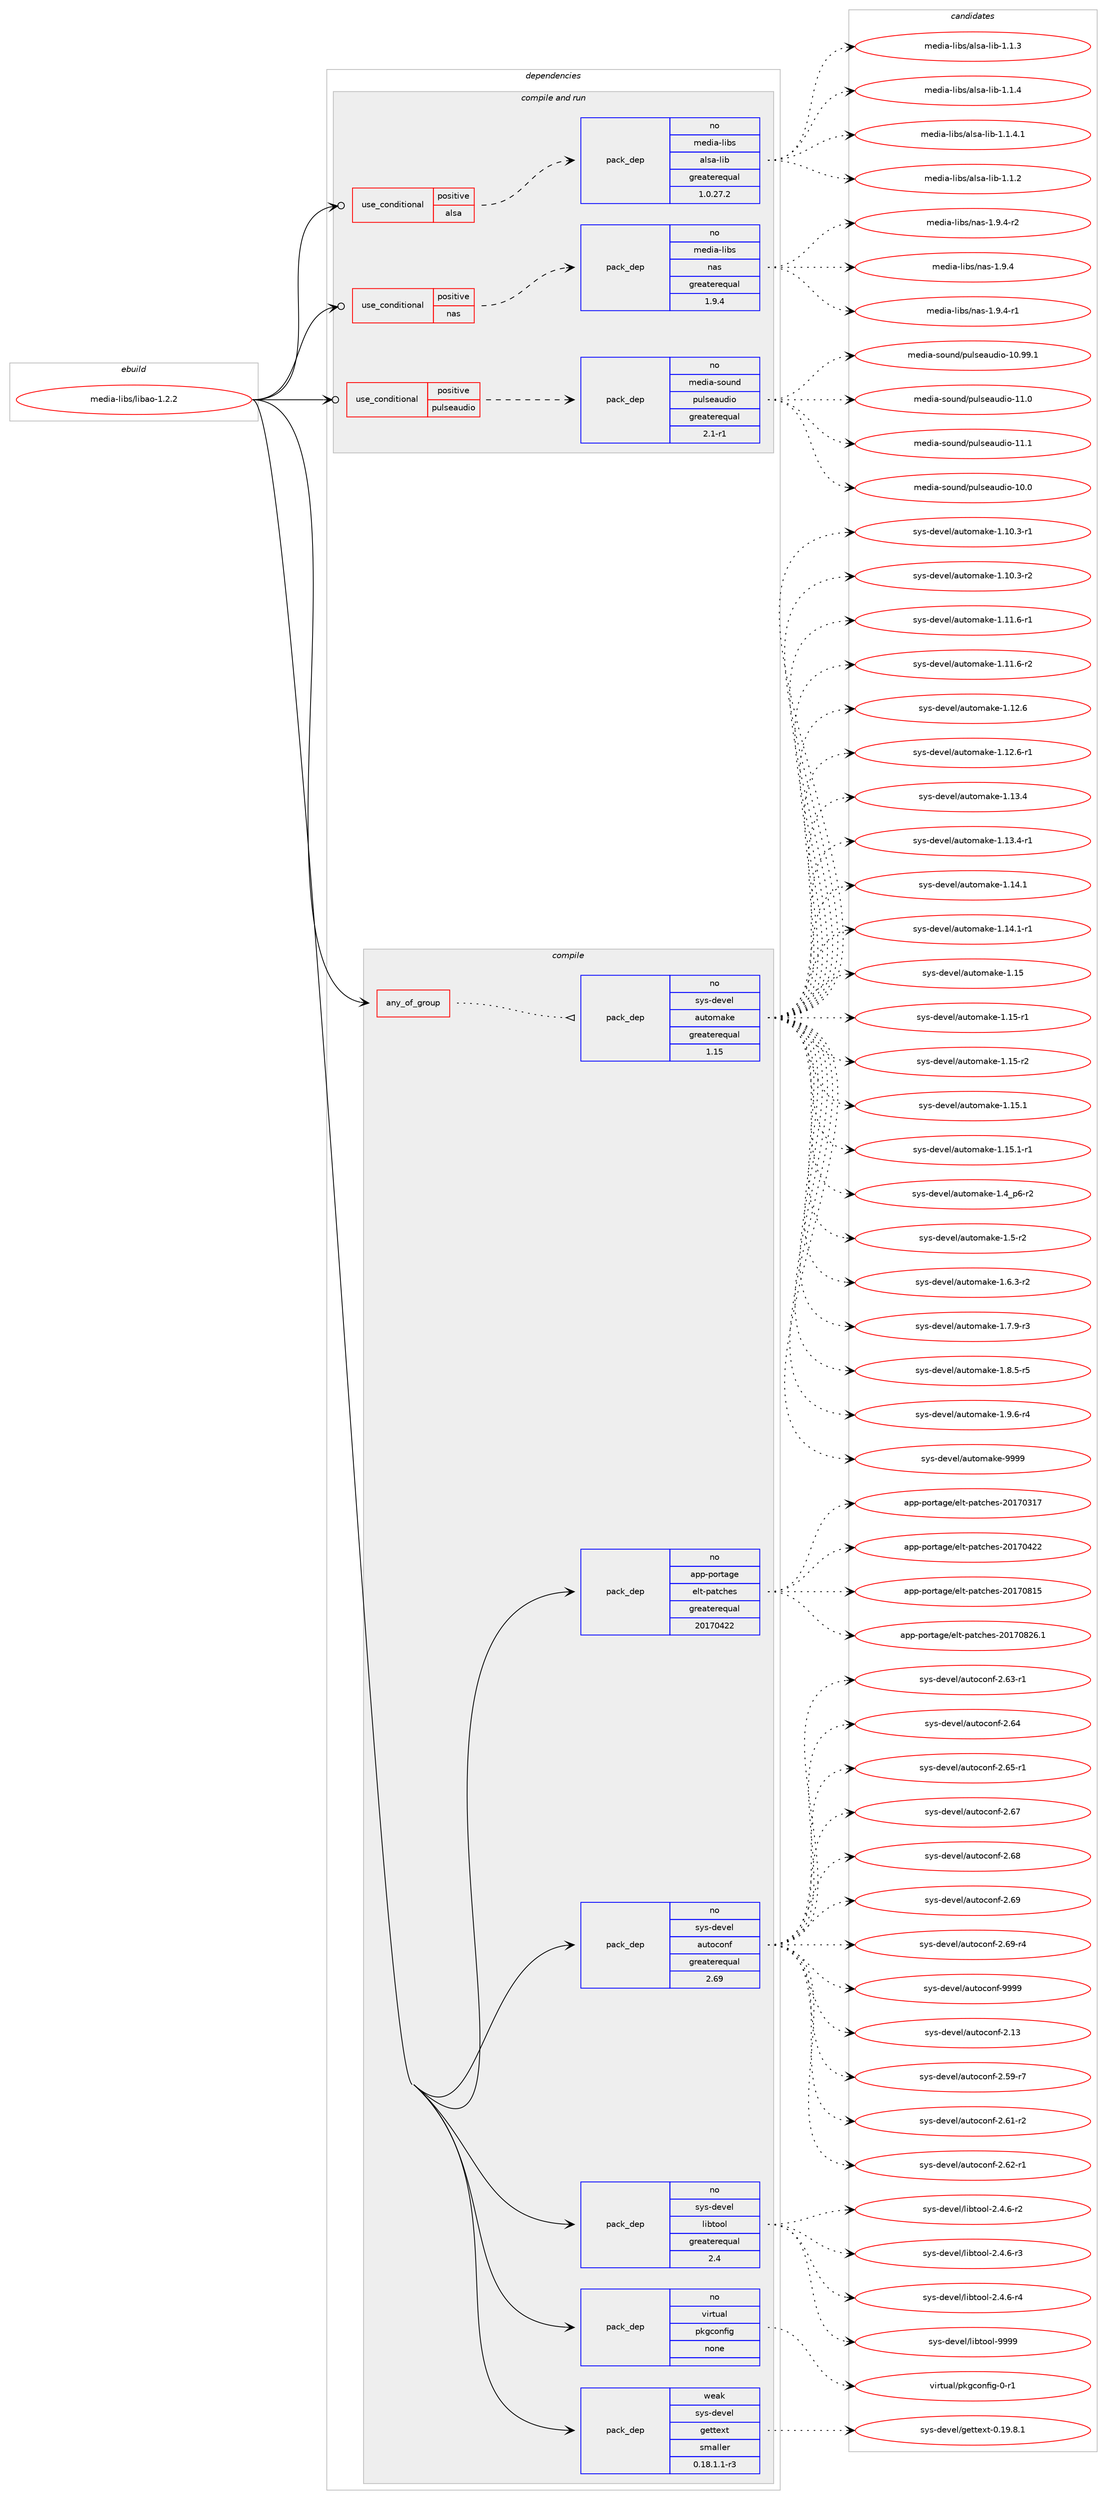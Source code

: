 digraph prolog {

# *************
# Graph options
# *************

newrank=true;
concentrate=true;
compound=true;
graph [rankdir=LR,fontname=Helvetica,fontsize=10,ranksep=1.5];#, ranksep=2.5, nodesep=0.2];
edge  [arrowhead=vee];
node  [fontname=Helvetica,fontsize=10];

# **********
# The ebuild
# **********

subgraph cluster_leftcol {
color=gray;
rank=same;
label=<<i>ebuild</i>>;
id [label="media-libs/libao-1.2.2", color=red, width=4, href="../media-libs/libao-1.2.2.svg"];
}

# ****************
# The dependencies
# ****************

subgraph cluster_midcol {
color=gray;
label=<<i>dependencies</i>>;
subgraph cluster_compile {
fillcolor="#eeeeee";
style=filled;
label=<<i>compile</i>>;
subgraph any5459 {
dependency362567 [label=<<TABLE BORDER="0" CELLBORDER="1" CELLSPACING="0" CELLPADDING="4"><TR><TD CELLPADDING="10">any_of_group</TD></TR></TABLE>>, shape=none, color=red];subgraph pack267508 {
dependency362568 [label=<<TABLE BORDER="0" CELLBORDER="1" CELLSPACING="0" CELLPADDING="4" WIDTH="220"><TR><TD ROWSPAN="6" CELLPADDING="30">pack_dep</TD></TR><TR><TD WIDTH="110">no</TD></TR><TR><TD>sys-devel</TD></TR><TR><TD>automake</TD></TR><TR><TD>greaterequal</TD></TR><TR><TD>1.15</TD></TR></TABLE>>, shape=none, color=blue];
}
dependency362567:e -> dependency362568:w [weight=20,style="dotted",arrowhead="oinv"];
}
id:e -> dependency362567:w [weight=20,style="solid",arrowhead="vee"];
subgraph pack267509 {
dependency362569 [label=<<TABLE BORDER="0" CELLBORDER="1" CELLSPACING="0" CELLPADDING="4" WIDTH="220"><TR><TD ROWSPAN="6" CELLPADDING="30">pack_dep</TD></TR><TR><TD WIDTH="110">no</TD></TR><TR><TD>app-portage</TD></TR><TR><TD>elt-patches</TD></TR><TR><TD>greaterequal</TD></TR><TR><TD>20170422</TD></TR></TABLE>>, shape=none, color=blue];
}
id:e -> dependency362569:w [weight=20,style="solid",arrowhead="vee"];
subgraph pack267510 {
dependency362570 [label=<<TABLE BORDER="0" CELLBORDER="1" CELLSPACING="0" CELLPADDING="4" WIDTH="220"><TR><TD ROWSPAN="6" CELLPADDING="30">pack_dep</TD></TR><TR><TD WIDTH="110">no</TD></TR><TR><TD>sys-devel</TD></TR><TR><TD>autoconf</TD></TR><TR><TD>greaterequal</TD></TR><TR><TD>2.69</TD></TR></TABLE>>, shape=none, color=blue];
}
id:e -> dependency362570:w [weight=20,style="solid",arrowhead="vee"];
subgraph pack267511 {
dependency362571 [label=<<TABLE BORDER="0" CELLBORDER="1" CELLSPACING="0" CELLPADDING="4" WIDTH="220"><TR><TD ROWSPAN="6" CELLPADDING="30">pack_dep</TD></TR><TR><TD WIDTH="110">no</TD></TR><TR><TD>sys-devel</TD></TR><TR><TD>libtool</TD></TR><TR><TD>greaterequal</TD></TR><TR><TD>2.4</TD></TR></TABLE>>, shape=none, color=blue];
}
id:e -> dependency362571:w [weight=20,style="solid",arrowhead="vee"];
subgraph pack267512 {
dependency362572 [label=<<TABLE BORDER="0" CELLBORDER="1" CELLSPACING="0" CELLPADDING="4" WIDTH="220"><TR><TD ROWSPAN="6" CELLPADDING="30">pack_dep</TD></TR><TR><TD WIDTH="110">no</TD></TR><TR><TD>virtual</TD></TR><TR><TD>pkgconfig</TD></TR><TR><TD>none</TD></TR><TR><TD></TD></TR></TABLE>>, shape=none, color=blue];
}
id:e -> dependency362572:w [weight=20,style="solid",arrowhead="vee"];
subgraph pack267513 {
dependency362573 [label=<<TABLE BORDER="0" CELLBORDER="1" CELLSPACING="0" CELLPADDING="4" WIDTH="220"><TR><TD ROWSPAN="6" CELLPADDING="30">pack_dep</TD></TR><TR><TD WIDTH="110">weak</TD></TR><TR><TD>sys-devel</TD></TR><TR><TD>gettext</TD></TR><TR><TD>smaller</TD></TR><TR><TD>0.18.1.1-r3</TD></TR></TABLE>>, shape=none, color=blue];
}
id:e -> dependency362573:w [weight=20,style="solid",arrowhead="vee"];
}
subgraph cluster_compileandrun {
fillcolor="#eeeeee";
style=filled;
label=<<i>compile and run</i>>;
subgraph cond89462 {
dependency362574 [label=<<TABLE BORDER="0" CELLBORDER="1" CELLSPACING="0" CELLPADDING="4"><TR><TD ROWSPAN="3" CELLPADDING="10">use_conditional</TD></TR><TR><TD>positive</TD></TR><TR><TD>alsa</TD></TR></TABLE>>, shape=none, color=red];
subgraph pack267514 {
dependency362575 [label=<<TABLE BORDER="0" CELLBORDER="1" CELLSPACING="0" CELLPADDING="4" WIDTH="220"><TR><TD ROWSPAN="6" CELLPADDING="30">pack_dep</TD></TR><TR><TD WIDTH="110">no</TD></TR><TR><TD>media-libs</TD></TR><TR><TD>alsa-lib</TD></TR><TR><TD>greaterequal</TD></TR><TR><TD>1.0.27.2</TD></TR></TABLE>>, shape=none, color=blue];
}
dependency362574:e -> dependency362575:w [weight=20,style="dashed",arrowhead="vee"];
}
id:e -> dependency362574:w [weight=20,style="solid",arrowhead="odotvee"];
subgraph cond89463 {
dependency362576 [label=<<TABLE BORDER="0" CELLBORDER="1" CELLSPACING="0" CELLPADDING="4"><TR><TD ROWSPAN="3" CELLPADDING="10">use_conditional</TD></TR><TR><TD>positive</TD></TR><TR><TD>nas</TD></TR></TABLE>>, shape=none, color=red];
subgraph pack267515 {
dependency362577 [label=<<TABLE BORDER="0" CELLBORDER="1" CELLSPACING="0" CELLPADDING="4" WIDTH="220"><TR><TD ROWSPAN="6" CELLPADDING="30">pack_dep</TD></TR><TR><TD WIDTH="110">no</TD></TR><TR><TD>media-libs</TD></TR><TR><TD>nas</TD></TR><TR><TD>greaterequal</TD></TR><TR><TD>1.9.4</TD></TR></TABLE>>, shape=none, color=blue];
}
dependency362576:e -> dependency362577:w [weight=20,style="dashed",arrowhead="vee"];
}
id:e -> dependency362576:w [weight=20,style="solid",arrowhead="odotvee"];
subgraph cond89464 {
dependency362578 [label=<<TABLE BORDER="0" CELLBORDER="1" CELLSPACING="0" CELLPADDING="4"><TR><TD ROWSPAN="3" CELLPADDING="10">use_conditional</TD></TR><TR><TD>positive</TD></TR><TR><TD>pulseaudio</TD></TR></TABLE>>, shape=none, color=red];
subgraph pack267516 {
dependency362579 [label=<<TABLE BORDER="0" CELLBORDER="1" CELLSPACING="0" CELLPADDING="4" WIDTH="220"><TR><TD ROWSPAN="6" CELLPADDING="30">pack_dep</TD></TR><TR><TD WIDTH="110">no</TD></TR><TR><TD>media-sound</TD></TR><TR><TD>pulseaudio</TD></TR><TR><TD>greaterequal</TD></TR><TR><TD>2.1-r1</TD></TR></TABLE>>, shape=none, color=blue];
}
dependency362578:e -> dependency362579:w [weight=20,style="dashed",arrowhead="vee"];
}
id:e -> dependency362578:w [weight=20,style="solid",arrowhead="odotvee"];
}
subgraph cluster_run {
fillcolor="#eeeeee";
style=filled;
label=<<i>run</i>>;
}
}

# **************
# The candidates
# **************

subgraph cluster_choices {
rank=same;
color=gray;
label=<<i>candidates</i>>;

subgraph choice267508 {
color=black;
nodesep=1;
choice11512111545100101118101108479711711611110997107101454946494846514511449 [label="sys-devel/automake-1.10.3-r1", color=red, width=4,href="../sys-devel/automake-1.10.3-r1.svg"];
choice11512111545100101118101108479711711611110997107101454946494846514511450 [label="sys-devel/automake-1.10.3-r2", color=red, width=4,href="../sys-devel/automake-1.10.3-r2.svg"];
choice11512111545100101118101108479711711611110997107101454946494946544511449 [label="sys-devel/automake-1.11.6-r1", color=red, width=4,href="../sys-devel/automake-1.11.6-r1.svg"];
choice11512111545100101118101108479711711611110997107101454946494946544511450 [label="sys-devel/automake-1.11.6-r2", color=red, width=4,href="../sys-devel/automake-1.11.6-r2.svg"];
choice1151211154510010111810110847971171161111099710710145494649504654 [label="sys-devel/automake-1.12.6", color=red, width=4,href="../sys-devel/automake-1.12.6.svg"];
choice11512111545100101118101108479711711611110997107101454946495046544511449 [label="sys-devel/automake-1.12.6-r1", color=red, width=4,href="../sys-devel/automake-1.12.6-r1.svg"];
choice1151211154510010111810110847971171161111099710710145494649514652 [label="sys-devel/automake-1.13.4", color=red, width=4,href="../sys-devel/automake-1.13.4.svg"];
choice11512111545100101118101108479711711611110997107101454946495146524511449 [label="sys-devel/automake-1.13.4-r1", color=red, width=4,href="../sys-devel/automake-1.13.4-r1.svg"];
choice1151211154510010111810110847971171161111099710710145494649524649 [label="sys-devel/automake-1.14.1", color=red, width=4,href="../sys-devel/automake-1.14.1.svg"];
choice11512111545100101118101108479711711611110997107101454946495246494511449 [label="sys-devel/automake-1.14.1-r1", color=red, width=4,href="../sys-devel/automake-1.14.1-r1.svg"];
choice115121115451001011181011084797117116111109971071014549464953 [label="sys-devel/automake-1.15", color=red, width=4,href="../sys-devel/automake-1.15.svg"];
choice1151211154510010111810110847971171161111099710710145494649534511449 [label="sys-devel/automake-1.15-r1", color=red, width=4,href="../sys-devel/automake-1.15-r1.svg"];
choice1151211154510010111810110847971171161111099710710145494649534511450 [label="sys-devel/automake-1.15-r2", color=red, width=4,href="../sys-devel/automake-1.15-r2.svg"];
choice1151211154510010111810110847971171161111099710710145494649534649 [label="sys-devel/automake-1.15.1", color=red, width=4,href="../sys-devel/automake-1.15.1.svg"];
choice11512111545100101118101108479711711611110997107101454946495346494511449 [label="sys-devel/automake-1.15.1-r1", color=red, width=4,href="../sys-devel/automake-1.15.1-r1.svg"];
choice115121115451001011181011084797117116111109971071014549465295112544511450 [label="sys-devel/automake-1.4_p6-r2", color=red, width=4,href="../sys-devel/automake-1.4_p6-r2.svg"];
choice11512111545100101118101108479711711611110997107101454946534511450 [label="sys-devel/automake-1.5-r2", color=red, width=4,href="../sys-devel/automake-1.5-r2.svg"];
choice115121115451001011181011084797117116111109971071014549465446514511450 [label="sys-devel/automake-1.6.3-r2", color=red, width=4,href="../sys-devel/automake-1.6.3-r2.svg"];
choice115121115451001011181011084797117116111109971071014549465546574511451 [label="sys-devel/automake-1.7.9-r3", color=red, width=4,href="../sys-devel/automake-1.7.9-r3.svg"];
choice115121115451001011181011084797117116111109971071014549465646534511453 [label="sys-devel/automake-1.8.5-r5", color=red, width=4,href="../sys-devel/automake-1.8.5-r5.svg"];
choice115121115451001011181011084797117116111109971071014549465746544511452 [label="sys-devel/automake-1.9.6-r4", color=red, width=4,href="../sys-devel/automake-1.9.6-r4.svg"];
choice115121115451001011181011084797117116111109971071014557575757 [label="sys-devel/automake-9999", color=red, width=4,href="../sys-devel/automake-9999.svg"];
dependency362568:e -> choice11512111545100101118101108479711711611110997107101454946494846514511449:w [style=dotted,weight="100"];
dependency362568:e -> choice11512111545100101118101108479711711611110997107101454946494846514511450:w [style=dotted,weight="100"];
dependency362568:e -> choice11512111545100101118101108479711711611110997107101454946494946544511449:w [style=dotted,weight="100"];
dependency362568:e -> choice11512111545100101118101108479711711611110997107101454946494946544511450:w [style=dotted,weight="100"];
dependency362568:e -> choice1151211154510010111810110847971171161111099710710145494649504654:w [style=dotted,weight="100"];
dependency362568:e -> choice11512111545100101118101108479711711611110997107101454946495046544511449:w [style=dotted,weight="100"];
dependency362568:e -> choice1151211154510010111810110847971171161111099710710145494649514652:w [style=dotted,weight="100"];
dependency362568:e -> choice11512111545100101118101108479711711611110997107101454946495146524511449:w [style=dotted,weight="100"];
dependency362568:e -> choice1151211154510010111810110847971171161111099710710145494649524649:w [style=dotted,weight="100"];
dependency362568:e -> choice11512111545100101118101108479711711611110997107101454946495246494511449:w [style=dotted,weight="100"];
dependency362568:e -> choice115121115451001011181011084797117116111109971071014549464953:w [style=dotted,weight="100"];
dependency362568:e -> choice1151211154510010111810110847971171161111099710710145494649534511449:w [style=dotted,weight="100"];
dependency362568:e -> choice1151211154510010111810110847971171161111099710710145494649534511450:w [style=dotted,weight="100"];
dependency362568:e -> choice1151211154510010111810110847971171161111099710710145494649534649:w [style=dotted,weight="100"];
dependency362568:e -> choice11512111545100101118101108479711711611110997107101454946495346494511449:w [style=dotted,weight="100"];
dependency362568:e -> choice115121115451001011181011084797117116111109971071014549465295112544511450:w [style=dotted,weight="100"];
dependency362568:e -> choice11512111545100101118101108479711711611110997107101454946534511450:w [style=dotted,weight="100"];
dependency362568:e -> choice115121115451001011181011084797117116111109971071014549465446514511450:w [style=dotted,weight="100"];
dependency362568:e -> choice115121115451001011181011084797117116111109971071014549465546574511451:w [style=dotted,weight="100"];
dependency362568:e -> choice115121115451001011181011084797117116111109971071014549465646534511453:w [style=dotted,weight="100"];
dependency362568:e -> choice115121115451001011181011084797117116111109971071014549465746544511452:w [style=dotted,weight="100"];
dependency362568:e -> choice115121115451001011181011084797117116111109971071014557575757:w [style=dotted,weight="100"];
}
subgraph choice267509 {
color=black;
nodesep=1;
choice97112112451121111141169710310147101108116451129711699104101115455048495548514955 [label="app-portage/elt-patches-20170317", color=red, width=4,href="../app-portage/elt-patches-20170317.svg"];
choice97112112451121111141169710310147101108116451129711699104101115455048495548525050 [label="app-portage/elt-patches-20170422", color=red, width=4,href="../app-portage/elt-patches-20170422.svg"];
choice97112112451121111141169710310147101108116451129711699104101115455048495548564953 [label="app-portage/elt-patches-20170815", color=red, width=4,href="../app-portage/elt-patches-20170815.svg"];
choice971121124511211111411697103101471011081164511297116991041011154550484955485650544649 [label="app-portage/elt-patches-20170826.1", color=red, width=4,href="../app-portage/elt-patches-20170826.1.svg"];
dependency362569:e -> choice97112112451121111141169710310147101108116451129711699104101115455048495548514955:w [style=dotted,weight="100"];
dependency362569:e -> choice97112112451121111141169710310147101108116451129711699104101115455048495548525050:w [style=dotted,weight="100"];
dependency362569:e -> choice97112112451121111141169710310147101108116451129711699104101115455048495548564953:w [style=dotted,weight="100"];
dependency362569:e -> choice971121124511211111411697103101471011081164511297116991041011154550484955485650544649:w [style=dotted,weight="100"];
}
subgraph choice267510 {
color=black;
nodesep=1;
choice115121115451001011181011084797117116111991111101024550464951 [label="sys-devel/autoconf-2.13", color=red, width=4,href="../sys-devel/autoconf-2.13.svg"];
choice1151211154510010111810110847971171161119911111010245504653574511455 [label="sys-devel/autoconf-2.59-r7", color=red, width=4,href="../sys-devel/autoconf-2.59-r7.svg"];
choice1151211154510010111810110847971171161119911111010245504654494511450 [label="sys-devel/autoconf-2.61-r2", color=red, width=4,href="../sys-devel/autoconf-2.61-r2.svg"];
choice1151211154510010111810110847971171161119911111010245504654504511449 [label="sys-devel/autoconf-2.62-r1", color=red, width=4,href="../sys-devel/autoconf-2.62-r1.svg"];
choice1151211154510010111810110847971171161119911111010245504654514511449 [label="sys-devel/autoconf-2.63-r1", color=red, width=4,href="../sys-devel/autoconf-2.63-r1.svg"];
choice115121115451001011181011084797117116111991111101024550465452 [label="sys-devel/autoconf-2.64", color=red, width=4,href="../sys-devel/autoconf-2.64.svg"];
choice1151211154510010111810110847971171161119911111010245504654534511449 [label="sys-devel/autoconf-2.65-r1", color=red, width=4,href="../sys-devel/autoconf-2.65-r1.svg"];
choice115121115451001011181011084797117116111991111101024550465455 [label="sys-devel/autoconf-2.67", color=red, width=4,href="../sys-devel/autoconf-2.67.svg"];
choice115121115451001011181011084797117116111991111101024550465456 [label="sys-devel/autoconf-2.68", color=red, width=4,href="../sys-devel/autoconf-2.68.svg"];
choice115121115451001011181011084797117116111991111101024550465457 [label="sys-devel/autoconf-2.69", color=red, width=4,href="../sys-devel/autoconf-2.69.svg"];
choice1151211154510010111810110847971171161119911111010245504654574511452 [label="sys-devel/autoconf-2.69-r4", color=red, width=4,href="../sys-devel/autoconf-2.69-r4.svg"];
choice115121115451001011181011084797117116111991111101024557575757 [label="sys-devel/autoconf-9999", color=red, width=4,href="../sys-devel/autoconf-9999.svg"];
dependency362570:e -> choice115121115451001011181011084797117116111991111101024550464951:w [style=dotted,weight="100"];
dependency362570:e -> choice1151211154510010111810110847971171161119911111010245504653574511455:w [style=dotted,weight="100"];
dependency362570:e -> choice1151211154510010111810110847971171161119911111010245504654494511450:w [style=dotted,weight="100"];
dependency362570:e -> choice1151211154510010111810110847971171161119911111010245504654504511449:w [style=dotted,weight="100"];
dependency362570:e -> choice1151211154510010111810110847971171161119911111010245504654514511449:w [style=dotted,weight="100"];
dependency362570:e -> choice115121115451001011181011084797117116111991111101024550465452:w [style=dotted,weight="100"];
dependency362570:e -> choice1151211154510010111810110847971171161119911111010245504654534511449:w [style=dotted,weight="100"];
dependency362570:e -> choice115121115451001011181011084797117116111991111101024550465455:w [style=dotted,weight="100"];
dependency362570:e -> choice115121115451001011181011084797117116111991111101024550465456:w [style=dotted,weight="100"];
dependency362570:e -> choice115121115451001011181011084797117116111991111101024550465457:w [style=dotted,weight="100"];
dependency362570:e -> choice1151211154510010111810110847971171161119911111010245504654574511452:w [style=dotted,weight="100"];
dependency362570:e -> choice115121115451001011181011084797117116111991111101024557575757:w [style=dotted,weight="100"];
}
subgraph choice267511 {
color=black;
nodesep=1;
choice1151211154510010111810110847108105981161111111084550465246544511450 [label="sys-devel/libtool-2.4.6-r2", color=red, width=4,href="../sys-devel/libtool-2.4.6-r2.svg"];
choice1151211154510010111810110847108105981161111111084550465246544511451 [label="sys-devel/libtool-2.4.6-r3", color=red, width=4,href="../sys-devel/libtool-2.4.6-r3.svg"];
choice1151211154510010111810110847108105981161111111084550465246544511452 [label="sys-devel/libtool-2.4.6-r4", color=red, width=4,href="../sys-devel/libtool-2.4.6-r4.svg"];
choice1151211154510010111810110847108105981161111111084557575757 [label="sys-devel/libtool-9999", color=red, width=4,href="../sys-devel/libtool-9999.svg"];
dependency362571:e -> choice1151211154510010111810110847108105981161111111084550465246544511450:w [style=dotted,weight="100"];
dependency362571:e -> choice1151211154510010111810110847108105981161111111084550465246544511451:w [style=dotted,weight="100"];
dependency362571:e -> choice1151211154510010111810110847108105981161111111084550465246544511452:w [style=dotted,weight="100"];
dependency362571:e -> choice1151211154510010111810110847108105981161111111084557575757:w [style=dotted,weight="100"];
}
subgraph choice267512 {
color=black;
nodesep=1;
choice11810511411611797108471121071039911111010210510345484511449 [label="virtual/pkgconfig-0-r1", color=red, width=4,href="../virtual/pkgconfig-0-r1.svg"];
dependency362572:e -> choice11810511411611797108471121071039911111010210510345484511449:w [style=dotted,weight="100"];
}
subgraph choice267513 {
color=black;
nodesep=1;
choice1151211154510010111810110847103101116116101120116454846495746564649 [label="sys-devel/gettext-0.19.8.1", color=red, width=4,href="../sys-devel/gettext-0.19.8.1.svg"];
dependency362573:e -> choice1151211154510010111810110847103101116116101120116454846495746564649:w [style=dotted,weight="100"];
}
subgraph choice267514 {
color=black;
nodesep=1;
choice1091011001059745108105981154797108115974510810598454946494650 [label="media-libs/alsa-lib-1.1.2", color=red, width=4,href="../media-libs/alsa-lib-1.1.2.svg"];
choice1091011001059745108105981154797108115974510810598454946494651 [label="media-libs/alsa-lib-1.1.3", color=red, width=4,href="../media-libs/alsa-lib-1.1.3.svg"];
choice1091011001059745108105981154797108115974510810598454946494652 [label="media-libs/alsa-lib-1.1.4", color=red, width=4,href="../media-libs/alsa-lib-1.1.4.svg"];
choice10910110010597451081059811547971081159745108105984549464946524649 [label="media-libs/alsa-lib-1.1.4.1", color=red, width=4,href="../media-libs/alsa-lib-1.1.4.1.svg"];
dependency362575:e -> choice1091011001059745108105981154797108115974510810598454946494650:w [style=dotted,weight="100"];
dependency362575:e -> choice1091011001059745108105981154797108115974510810598454946494651:w [style=dotted,weight="100"];
dependency362575:e -> choice1091011001059745108105981154797108115974510810598454946494652:w [style=dotted,weight="100"];
dependency362575:e -> choice10910110010597451081059811547971081159745108105984549464946524649:w [style=dotted,weight="100"];
}
subgraph choice267515 {
color=black;
nodesep=1;
choice1091011001059745108105981154711097115454946574652 [label="media-libs/nas-1.9.4", color=red, width=4,href="../media-libs/nas-1.9.4.svg"];
choice10910110010597451081059811547110971154549465746524511449 [label="media-libs/nas-1.9.4-r1", color=red, width=4,href="../media-libs/nas-1.9.4-r1.svg"];
choice10910110010597451081059811547110971154549465746524511450 [label="media-libs/nas-1.9.4-r2", color=red, width=4,href="../media-libs/nas-1.9.4-r2.svg"];
dependency362577:e -> choice1091011001059745108105981154711097115454946574652:w [style=dotted,weight="100"];
dependency362577:e -> choice10910110010597451081059811547110971154549465746524511449:w [style=dotted,weight="100"];
dependency362577:e -> choice10910110010597451081059811547110971154549465746524511450:w [style=dotted,weight="100"];
}
subgraph choice267516 {
color=black;
nodesep=1;
choice109101100105974511511111711010047112117108115101971171001051114549484648 [label="media-sound/pulseaudio-10.0", color=red, width=4,href="../media-sound/pulseaudio-10.0.svg"];
choice109101100105974511511111711010047112117108115101971171001051114549484657574649 [label="media-sound/pulseaudio-10.99.1", color=red, width=4,href="../media-sound/pulseaudio-10.99.1.svg"];
choice109101100105974511511111711010047112117108115101971171001051114549494648 [label="media-sound/pulseaudio-11.0", color=red, width=4,href="../media-sound/pulseaudio-11.0.svg"];
choice109101100105974511511111711010047112117108115101971171001051114549494649 [label="media-sound/pulseaudio-11.1", color=red, width=4,href="../media-sound/pulseaudio-11.1.svg"];
dependency362579:e -> choice109101100105974511511111711010047112117108115101971171001051114549484648:w [style=dotted,weight="100"];
dependency362579:e -> choice109101100105974511511111711010047112117108115101971171001051114549484657574649:w [style=dotted,weight="100"];
dependency362579:e -> choice109101100105974511511111711010047112117108115101971171001051114549494648:w [style=dotted,weight="100"];
dependency362579:e -> choice109101100105974511511111711010047112117108115101971171001051114549494649:w [style=dotted,weight="100"];
}
}

}
